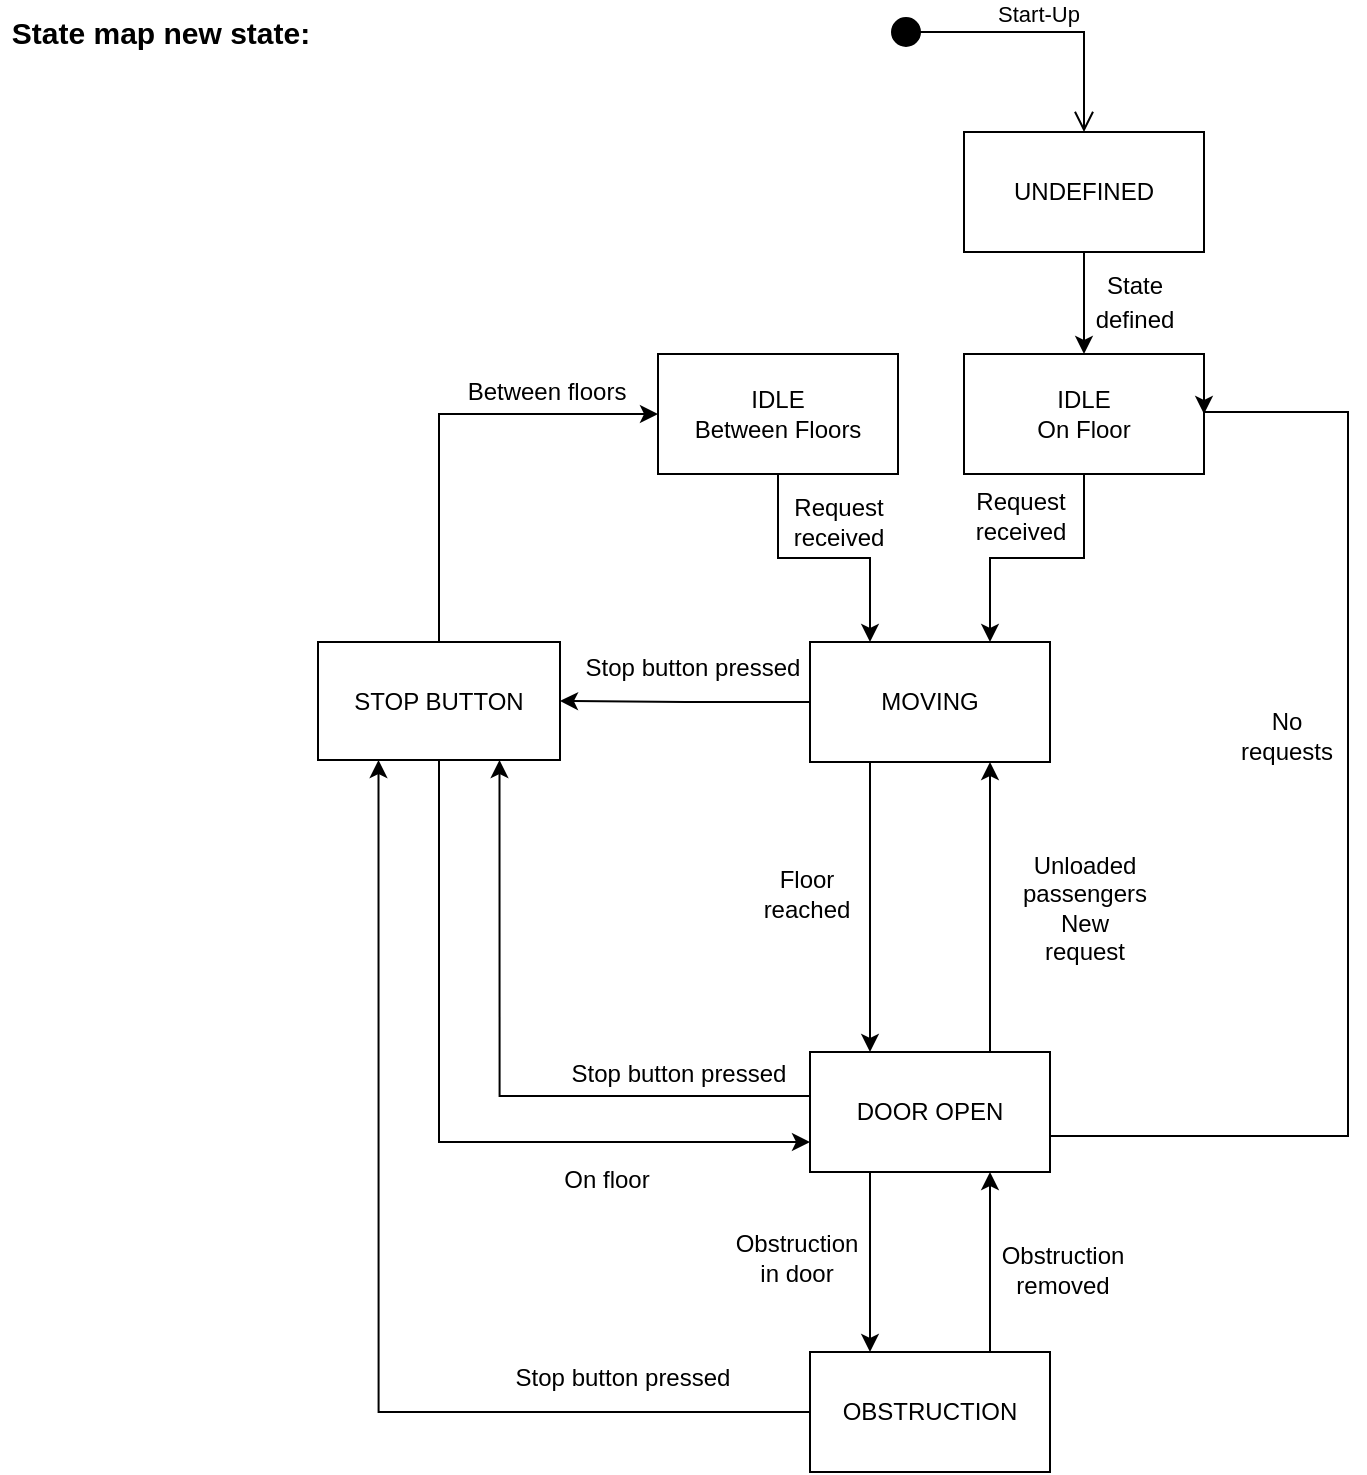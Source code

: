 <mxfile version="16.6.2" type="github">
  <diagram id="eM0LJkjxCOYTuAvDHJ9w" name="Page-1">
    <mxGraphModel dx="308" dy="764" grid="1" gridSize="10" guides="1" tooltips="1" connect="1" arrows="1" fold="1" page="1" pageScale="1" pageWidth="850" pageHeight="1100" math="0" shadow="0">
      <root>
        <mxCell id="0" />
        <mxCell id="1" parent="0" />
        <mxCell id="nGM8T46-GsB8r8jnnE7f-1" style="edgeStyle=orthogonalEdgeStyle;rounded=0;orthogonalLoop=1;jettySize=auto;html=1;exitX=0.5;exitY=1;exitDx=0;exitDy=0;entryX=0.5;entryY=0;entryDx=0;entryDy=0;" edge="1" parent="1" source="nGM8T46-GsB8r8jnnE7f-2" target="nGM8T46-GsB8r8jnnE7f-4">
          <mxGeometry relative="1" as="geometry" />
        </mxCell>
        <mxCell id="nGM8T46-GsB8r8jnnE7f-2" value="UNDEFINED" style="rounded=0;whiteSpace=wrap;html=1;" vertex="1" parent="1">
          <mxGeometry x="1354" y="190" width="120" height="60" as="geometry" />
        </mxCell>
        <mxCell id="nGM8T46-GsB8r8jnnE7f-3" style="edgeStyle=orthogonalEdgeStyle;rounded=0;orthogonalLoop=1;jettySize=auto;html=1;exitX=0.5;exitY=1;exitDx=0;exitDy=0;entryX=0.75;entryY=0;entryDx=0;entryDy=0;" edge="1" parent="1" source="nGM8T46-GsB8r8jnnE7f-4" target="nGM8T46-GsB8r8jnnE7f-7">
          <mxGeometry relative="1" as="geometry" />
        </mxCell>
        <mxCell id="nGM8T46-GsB8r8jnnE7f-4" value="&lt;div&gt;IDLE&lt;/div&gt;On Floor" style="rounded=0;whiteSpace=wrap;html=1;" vertex="1" parent="1">
          <mxGeometry x="1354" y="301" width="120" height="60" as="geometry" />
        </mxCell>
        <mxCell id="nGM8T46-GsB8r8jnnE7f-5" style="edgeStyle=orthogonalEdgeStyle;rounded=0;orthogonalLoop=1;jettySize=auto;html=1;exitX=0.25;exitY=1;exitDx=0;exitDy=0;entryX=0.25;entryY=0;entryDx=0;entryDy=0;" edge="1" parent="1" source="nGM8T46-GsB8r8jnnE7f-7" target="nGM8T46-GsB8r8jnnE7f-13">
          <mxGeometry relative="1" as="geometry" />
        </mxCell>
        <mxCell id="nGM8T46-GsB8r8jnnE7f-6" style="edgeStyle=orthogonalEdgeStyle;rounded=0;orthogonalLoop=1;jettySize=auto;html=1;exitX=0;exitY=0.5;exitDx=0;exitDy=0;entryX=1;entryY=0.5;entryDx=0;entryDy=0;" edge="1" parent="1" source="nGM8T46-GsB8r8jnnE7f-7" target="nGM8T46-GsB8r8jnnE7f-18">
          <mxGeometry relative="1" as="geometry" />
        </mxCell>
        <mxCell id="nGM8T46-GsB8r8jnnE7f-7" value="MOVING" style="rounded=0;whiteSpace=wrap;html=1;" vertex="1" parent="1">
          <mxGeometry x="1277" y="445" width="120" height="60" as="geometry" />
        </mxCell>
        <mxCell id="nGM8T46-GsB8r8jnnE7f-8" value="Request&lt;br&gt;received" style="text;html=1;align=center;verticalAlign=middle;resizable=0;points=[];autosize=1;strokeColor=none;fillColor=none;" vertex="1" parent="1">
          <mxGeometry x="1354" y="366" width="55" height="32" as="geometry" />
        </mxCell>
        <mxCell id="nGM8T46-GsB8r8jnnE7f-9" style="edgeStyle=orthogonalEdgeStyle;rounded=0;orthogonalLoop=1;jettySize=auto;html=1;exitX=0.25;exitY=1;exitDx=0;exitDy=0;entryX=0.25;entryY=0;entryDx=0;entryDy=0;fontSize=12;" edge="1" parent="1" source="nGM8T46-GsB8r8jnnE7f-13" target="nGM8T46-GsB8r8jnnE7f-21">
          <mxGeometry relative="1" as="geometry" />
        </mxCell>
        <mxCell id="nGM8T46-GsB8r8jnnE7f-10" style="edgeStyle=orthogonalEdgeStyle;rounded=0;orthogonalLoop=1;jettySize=auto;html=1;exitX=0.008;exitY=0.367;exitDx=0;exitDy=0;entryX=0.75;entryY=1;entryDx=0;entryDy=0;fontSize=12;exitPerimeter=0;" edge="1" parent="1" source="nGM8T46-GsB8r8jnnE7f-13" target="nGM8T46-GsB8r8jnnE7f-18">
          <mxGeometry relative="1" as="geometry" />
        </mxCell>
        <mxCell id="nGM8T46-GsB8r8jnnE7f-11" style="edgeStyle=orthogonalEdgeStyle;rounded=0;orthogonalLoop=1;jettySize=auto;html=1;exitX=1;exitY=0.5;exitDx=0;exitDy=0;entryX=1;entryY=0.5;entryDx=0;entryDy=0;fontSize=12;fontColor=#FF0000;" edge="1" parent="1" source="nGM8T46-GsB8r8jnnE7f-13" target="nGM8T46-GsB8r8jnnE7f-4">
          <mxGeometry relative="1" as="geometry">
            <Array as="points">
              <mxPoint x="1546" y="692" />
              <mxPoint x="1546" y="330" />
            </Array>
          </mxGeometry>
        </mxCell>
        <mxCell id="nGM8T46-GsB8r8jnnE7f-12" style="edgeStyle=orthogonalEdgeStyle;rounded=0;orthogonalLoop=1;jettySize=auto;html=1;exitX=0.75;exitY=0;exitDx=0;exitDy=0;entryX=0.75;entryY=1;entryDx=0;entryDy=0;" edge="1" parent="1" source="nGM8T46-GsB8r8jnnE7f-13" target="nGM8T46-GsB8r8jnnE7f-7">
          <mxGeometry relative="1" as="geometry" />
        </mxCell>
        <mxCell id="nGM8T46-GsB8r8jnnE7f-13" value="DOOR OPEN" style="rounded=0;whiteSpace=wrap;html=1;" vertex="1" parent="1">
          <mxGeometry x="1277" y="650" width="120" height="60" as="geometry" />
        </mxCell>
        <mxCell id="nGM8T46-GsB8r8jnnE7f-14" value="&lt;div&gt;Floor&lt;/div&gt;&lt;div&gt;reached&lt;br&gt;&lt;/div&gt;" style="text;html=1;align=center;verticalAlign=middle;resizable=0;points=[];autosize=1;strokeColor=none;fillColor=none;" vertex="1" parent="1">
          <mxGeometry x="1248" y="555" width="53" height="32" as="geometry" />
        </mxCell>
        <mxCell id="nGM8T46-GsB8r8jnnE7f-15" value="Unloaded &lt;br&gt;&lt;div&gt;passengers&lt;/div&gt;&lt;div&gt;New&lt;/div&gt;&lt;div&gt;request&lt;br&gt;&lt;/div&gt;" style="text;html=1;align=center;verticalAlign=middle;resizable=0;points=[];autosize=1;strokeColor=none;fillColor=none;" vertex="1" parent="1">
          <mxGeometry x="1378" y="548" width="72" height="60" as="geometry" />
        </mxCell>
        <mxCell id="nGM8T46-GsB8r8jnnE7f-16" style="edgeStyle=orthogonalEdgeStyle;rounded=0;orthogonalLoop=1;jettySize=auto;html=1;exitX=0.5;exitY=1;exitDx=0;exitDy=0;entryX=0;entryY=0.75;entryDx=0;entryDy=0;fontSize=12;fontColor=#000000;" edge="1" parent="1" source="nGM8T46-GsB8r8jnnE7f-18" target="nGM8T46-GsB8r8jnnE7f-13">
          <mxGeometry relative="1" as="geometry" />
        </mxCell>
        <mxCell id="nGM8T46-GsB8r8jnnE7f-17" style="edgeStyle=orthogonalEdgeStyle;rounded=0;orthogonalLoop=1;jettySize=auto;html=1;exitX=0.5;exitY=0;exitDx=0;exitDy=0;entryX=0;entryY=0.5;entryDx=0;entryDy=0;" edge="1" parent="1" source="nGM8T46-GsB8r8jnnE7f-18" target="nGM8T46-GsB8r8jnnE7f-33">
          <mxGeometry relative="1" as="geometry" />
        </mxCell>
        <mxCell id="nGM8T46-GsB8r8jnnE7f-18" value="STOP BUTTON" style="rounded=0;whiteSpace=wrap;html=1;" vertex="1" parent="1">
          <mxGeometry x="1031" y="445" width="121" height="59" as="geometry" />
        </mxCell>
        <mxCell id="nGM8T46-GsB8r8jnnE7f-19" style="edgeStyle=orthogonalEdgeStyle;rounded=0;orthogonalLoop=1;jettySize=auto;html=1;exitX=0.75;exitY=0;exitDx=0;exitDy=0;entryX=0.75;entryY=1;entryDx=0;entryDy=0;fontSize=12;" edge="1" parent="1" source="nGM8T46-GsB8r8jnnE7f-21" target="nGM8T46-GsB8r8jnnE7f-13">
          <mxGeometry relative="1" as="geometry" />
        </mxCell>
        <mxCell id="nGM8T46-GsB8r8jnnE7f-20" style="edgeStyle=orthogonalEdgeStyle;rounded=0;orthogonalLoop=1;jettySize=auto;html=1;exitX=0;exitY=0.5;exitDx=0;exitDy=0;entryX=0.25;entryY=1;entryDx=0;entryDy=0;" edge="1" parent="1" source="nGM8T46-GsB8r8jnnE7f-21" target="nGM8T46-GsB8r8jnnE7f-18">
          <mxGeometry relative="1" as="geometry" />
        </mxCell>
        <mxCell id="nGM8T46-GsB8r8jnnE7f-21" value="OBSTRUCTION" style="rounded=0;whiteSpace=wrap;html=1;" vertex="1" parent="1">
          <mxGeometry x="1277" y="800" width="120" height="60" as="geometry" />
        </mxCell>
        <mxCell id="nGM8T46-GsB8r8jnnE7f-22" value="&lt;font style=&quot;font-size: 15px&quot;&gt;&lt;b&gt;State map new state:&lt;/b&gt;&lt;/font&gt;" style="text;html=1;align=center;verticalAlign=middle;resizable=0;points=[];autosize=1;strokeColor=none;fillColor=none;" vertex="1" parent="1">
          <mxGeometry x="872" y="130" width="159" height="19" as="geometry" />
        </mxCell>
        <mxCell id="nGM8T46-GsB8r8jnnE7f-23" value="&lt;font style=&quot;font-size: 12px&quot;&gt;State&lt;br&gt;&lt;/font&gt;&lt;div&gt;&lt;font style=&quot;font-size: 12px&quot;&gt;defined&lt;/font&gt;&lt;/div&gt;" style="text;html=1;align=center;verticalAlign=middle;resizable=0;points=[];autosize=1;strokeColor=none;fillColor=none;fontSize=14;" vertex="1" parent="1">
          <mxGeometry x="1414" y="254" width="49" height="39" as="geometry" />
        </mxCell>
        <mxCell id="nGM8T46-GsB8r8jnnE7f-24" value="&lt;div&gt;Obstruction&lt;/div&gt;&lt;div&gt;in door&lt;br&gt;&lt;/div&gt;" style="text;html=1;align=center;verticalAlign=middle;resizable=0;points=[];autosize=1;strokeColor=none;fillColor=none;fontSize=12;" vertex="1" parent="1">
          <mxGeometry x="1234" y="737" width="71" height="32" as="geometry" />
        </mxCell>
        <mxCell id="nGM8T46-GsB8r8jnnE7f-25" value="Obstruction&lt;br&gt;&lt;div&gt;removed&lt;/div&gt;" style="text;html=1;align=center;verticalAlign=middle;resizable=0;points=[];autosize=1;strokeColor=none;fillColor=none;fontSize=12;" vertex="1" parent="1">
          <mxGeometry x="1367.5" y="743" width="71" height="32" as="geometry" />
        </mxCell>
        <mxCell id="nGM8T46-GsB8r8jnnE7f-26" value="Stop button pressed" style="text;html=1;align=center;verticalAlign=middle;resizable=0;points=[];autosize=1;strokeColor=none;fillColor=none;fontSize=12;" vertex="1" parent="1">
          <mxGeometry x="1124" y="804" width="117" height="18" as="geometry" />
        </mxCell>
        <mxCell id="nGM8T46-GsB8r8jnnE7f-27" value="&lt;div&gt;Between floors&lt;br&gt;&lt;/div&gt;" style="text;html=1;align=center;verticalAlign=middle;resizable=0;points=[];autosize=1;strokeColor=none;fillColor=none;fontSize=12;" vertex="1" parent="1">
          <mxGeometry x="1100" y="310" width="90" height="20" as="geometry" />
        </mxCell>
        <mxCell id="nGM8T46-GsB8r8jnnE7f-28" value="Stop button pressed" style="text;html=1;align=center;verticalAlign=middle;resizable=0;points=[];autosize=1;strokeColor=none;fillColor=none;fontSize=12;rotation=0;" vertex="1" parent="1">
          <mxGeometry x="1159" y="449" width="118" height="18" as="geometry" />
        </mxCell>
        <mxCell id="nGM8T46-GsB8r8jnnE7f-29" value="Stop button pressed" style="text;html=1;align=center;verticalAlign=middle;resizable=0;points=[];autosize=1;strokeColor=none;fillColor=none;fontSize=12;" vertex="1" parent="1">
          <mxGeometry x="1152" y="652" width="118" height="18" as="geometry" />
        </mxCell>
        <mxCell id="nGM8T46-GsB8r8jnnE7f-30" value="&lt;div&gt;&lt;font color=&quot;#000000&quot;&gt;No &lt;br&gt;&lt;/font&gt;&lt;/div&gt;&lt;div&gt;&lt;font color=&quot;#000000&quot;&gt;requests&lt;/font&gt;&lt;/div&gt;" style="text;html=1;align=center;verticalAlign=middle;resizable=0;points=[];autosize=1;strokeColor=none;fillColor=none;fontSize=12;fontColor=#FF0000;rotation=0;" vertex="1" parent="1">
          <mxGeometry x="1487" y="476" width="56" height="32" as="geometry" />
        </mxCell>
        <mxCell id="nGM8T46-GsB8r8jnnE7f-31" value="On floor" style="text;html=1;align=center;verticalAlign=middle;resizable=0;points=[];autosize=1;strokeColor=none;fillColor=none;fontSize=12;fontColor=#000000;" vertex="1" parent="1">
          <mxGeometry x="1148" y="705" width="53" height="18" as="geometry" />
        </mxCell>
        <mxCell id="nGM8T46-GsB8r8jnnE7f-32" style="edgeStyle=orthogonalEdgeStyle;rounded=0;orthogonalLoop=1;jettySize=auto;html=1;exitX=0.5;exitY=1;exitDx=0;exitDy=0;entryX=0.25;entryY=0;entryDx=0;entryDy=0;" edge="1" parent="1" source="nGM8T46-GsB8r8jnnE7f-33" target="nGM8T46-GsB8r8jnnE7f-7">
          <mxGeometry relative="1" as="geometry" />
        </mxCell>
        <mxCell id="nGM8T46-GsB8r8jnnE7f-33" value="&lt;div&gt;IDLE&lt;/div&gt;&lt;div&gt;Between Floors&lt;br&gt;&lt;/div&gt;" style="rounded=0;whiteSpace=wrap;html=1;" vertex="1" parent="1">
          <mxGeometry x="1201" y="301" width="120" height="60" as="geometry" />
        </mxCell>
        <mxCell id="nGM8T46-GsB8r8jnnE7f-34" value="Request&lt;br&gt;received" style="text;html=1;align=center;verticalAlign=middle;resizable=0;points=[];autosize=1;strokeColor=none;fillColor=none;" vertex="1" parent="1">
          <mxGeometry x="1263" y="369" width="55" height="32" as="geometry" />
        </mxCell>
        <mxCell id="nGM8T46-GsB8r8jnnE7f-35" value="Start-Up" style="html=1;verticalAlign=bottom;startArrow=circle;startFill=1;endArrow=open;startSize=6;endSize=8;rounded=0;entryX=0.5;entryY=0;entryDx=0;entryDy=0;" edge="1" parent="1" target="nGM8T46-GsB8r8jnnE7f-2">
          <mxGeometry width="80" relative="1" as="geometry">
            <mxPoint x="1317" y="140" as="sourcePoint" />
            <mxPoint x="1321" y="479" as="targetPoint" />
            <Array as="points">
              <mxPoint x="1414" y="140" />
            </Array>
          </mxGeometry>
        </mxCell>
      </root>
    </mxGraphModel>
  </diagram>
</mxfile>

